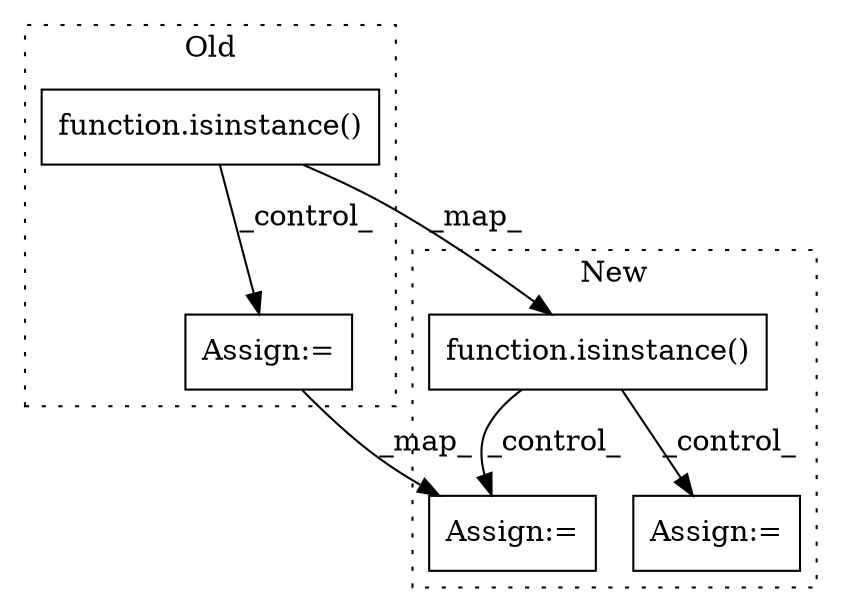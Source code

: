 digraph G {
subgraph cluster0 {
1 [label="function.isinstance()" a="75" s="16212,16232" l="11,1" shape="box"];
3 [label="Assign:=" a="68" s="16309" l="3" shape="box"];
label = "Old";
style="dotted";
}
subgraph cluster1 {
2 [label="function.isinstance()" a="75" s="16212,16232" l="11,1" shape="box"];
4 [label="Assign:=" a="68" s="16490" l="3" shape="box"];
5 [label="Assign:=" a="68" s="16447" l="3" shape="box"];
label = "New";
style="dotted";
}
1 -> 2 [label="_map_"];
1 -> 3 [label="_control_"];
2 -> 5 [label="_control_"];
2 -> 4 [label="_control_"];
3 -> 4 [label="_map_"];
}